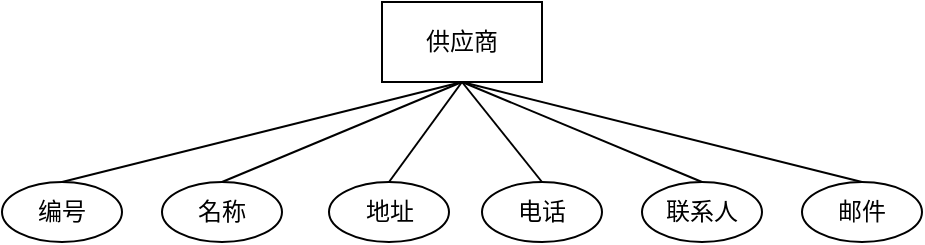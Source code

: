 <mxfile>
    <diagram id="szqhRjki_Z4rmqGFrsjH" name="第 1 页">
        <mxGraphModel dx="561" dy="537" grid="1" gridSize="10" guides="1" tooltips="1" connect="1" arrows="1" fold="1" page="1" pageScale="1" pageWidth="827" pageHeight="1169" math="0" shadow="0">
            <root>
                <mxCell id="0"/>
                <mxCell id="1" parent="0"/>
                <mxCell id="11" style="edgeStyle=none;html=1;exitX=0.5;exitY=1;exitDx=0;exitDy=0;entryX=0.5;entryY=0;entryDx=0;entryDy=0;endArrow=none;" edge="1" parent="1" source="2" target="5">
                    <mxGeometry relative="1" as="geometry"/>
                </mxCell>
                <mxCell id="13" style="edgeStyle=none;shape=connector;rounded=1;html=1;exitX=0.5;exitY=1;exitDx=0;exitDy=0;entryX=0.5;entryY=0;entryDx=0;entryDy=0;labelBackgroundColor=default;fontFamily=Helvetica;fontSize=11;fontColor=default;endArrow=none;strokeColor=default;" edge="1" parent="1" source="2" target="6">
                    <mxGeometry relative="1" as="geometry"/>
                </mxCell>
                <mxCell id="14" style="edgeStyle=none;shape=connector;rounded=1;html=1;exitX=0.5;exitY=1;exitDx=0;exitDy=0;entryX=0.5;entryY=0;entryDx=0;entryDy=0;labelBackgroundColor=default;fontFamily=Helvetica;fontSize=11;fontColor=default;endArrow=none;strokeColor=default;" edge="1" parent="1" source="2" target="7">
                    <mxGeometry relative="1" as="geometry"/>
                </mxCell>
                <mxCell id="15" style="edgeStyle=none;shape=connector;rounded=1;html=1;exitX=0.5;exitY=1;exitDx=0;exitDy=0;entryX=0.5;entryY=0;entryDx=0;entryDy=0;labelBackgroundColor=default;fontFamily=Helvetica;fontSize=11;fontColor=default;endArrow=none;strokeColor=default;" edge="1" parent="1" source="2" target="8">
                    <mxGeometry relative="1" as="geometry"/>
                </mxCell>
                <mxCell id="16" style="edgeStyle=none;shape=connector;rounded=1;html=1;exitX=0.5;exitY=1;exitDx=0;exitDy=0;entryX=0.5;entryY=0;entryDx=0;entryDy=0;labelBackgroundColor=default;fontFamily=Helvetica;fontSize=11;fontColor=default;endArrow=none;strokeColor=default;" edge="1" parent="1" source="2" target="9">
                    <mxGeometry relative="1" as="geometry"/>
                </mxCell>
                <mxCell id="17" style="edgeStyle=none;shape=connector;rounded=1;html=1;exitX=0.5;exitY=1;exitDx=0;exitDy=0;entryX=0.5;entryY=0;entryDx=0;entryDy=0;labelBackgroundColor=default;fontFamily=Helvetica;fontSize=11;fontColor=default;endArrow=none;strokeColor=default;" edge="1" parent="1" source="2" target="10">
                    <mxGeometry relative="1" as="geometry"/>
                </mxCell>
                <mxCell id="2" value="供应商" style="rounded=0;whiteSpace=wrap;html=1;" vertex="1" parent="1">
                    <mxGeometry x="374" y="90" width="80" height="40" as="geometry"/>
                </mxCell>
                <mxCell id="5" value="编号" style="ellipse;whiteSpace=wrap;html=1;" vertex="1" parent="1">
                    <mxGeometry x="184" y="180" width="60" height="30" as="geometry"/>
                </mxCell>
                <mxCell id="6" value="名称" style="ellipse;whiteSpace=wrap;html=1;" vertex="1" parent="1">
                    <mxGeometry x="264" y="180" width="60" height="30" as="geometry"/>
                </mxCell>
                <mxCell id="7" value="地址" style="ellipse;whiteSpace=wrap;html=1;" vertex="1" parent="1">
                    <mxGeometry x="347.5" y="180" width="60" height="30" as="geometry"/>
                </mxCell>
                <mxCell id="8" value="电话" style="ellipse;whiteSpace=wrap;html=1;" vertex="1" parent="1">
                    <mxGeometry x="424" y="180" width="60" height="30" as="geometry"/>
                </mxCell>
                <mxCell id="9" value="联系人" style="ellipse;whiteSpace=wrap;html=1;" vertex="1" parent="1">
                    <mxGeometry x="504" y="180" width="60" height="30" as="geometry"/>
                </mxCell>
                <mxCell id="10" value="邮件" style="ellipse;whiteSpace=wrap;html=1;" vertex="1" parent="1">
                    <mxGeometry x="584" y="180" width="60" height="30" as="geometry"/>
                </mxCell>
            </root>
        </mxGraphModel>
    </diagram>
</mxfile>